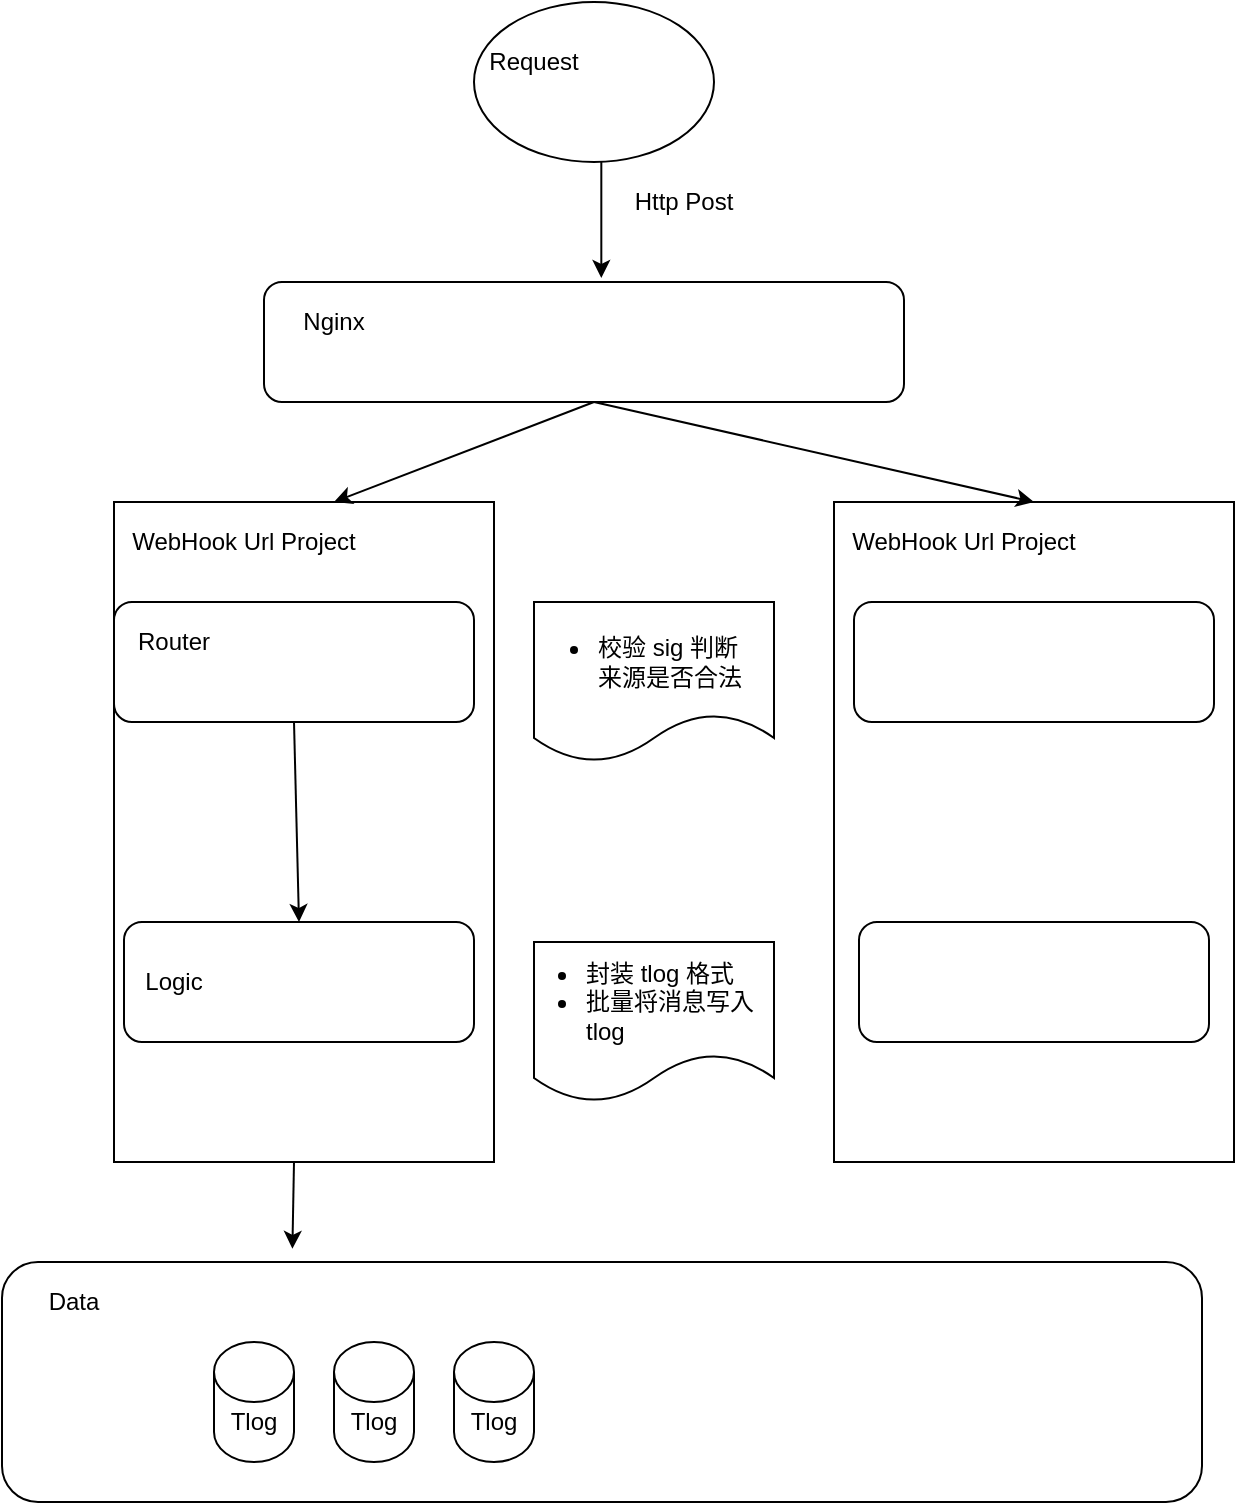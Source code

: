 <mxfile version="14.7.7" type="github">
  <diagram id="iLAhI7fDIiK7yNdQFw2C" name="Page-1">
    <mxGraphModel dx="1718" dy="888" grid="1" gridSize="10" guides="1" tooltips="1" connect="1" arrows="1" fold="1" page="1" pageScale="1" pageWidth="827" pageHeight="1169" math="0" shadow="0">
      <root>
        <mxCell id="0" />
        <mxCell id="1" parent="0" />
        <mxCell id="c0klzH_2Gw2kYuzC9l45-19" value="" style="rounded=1;whiteSpace=wrap;html=1;" vertex="1" parent="1">
          <mxGeometry x="245" y="150" width="320" height="60" as="geometry" />
        </mxCell>
        <mxCell id="c0klzH_2Gw2kYuzC9l45-22" value="" style="rounded=0;whiteSpace=wrap;html=1;" vertex="1" parent="1">
          <mxGeometry x="170" y="260" width="190" height="330" as="geometry" />
        </mxCell>
        <mxCell id="c0klzH_2Gw2kYuzC9l45-23" value="" style="ellipse;whiteSpace=wrap;html=1;" vertex="1" parent="1">
          <mxGeometry x="350" y="10" width="120" height="80" as="geometry" />
        </mxCell>
        <mxCell id="c0klzH_2Gw2kYuzC9l45-24" value="" style="rounded=1;whiteSpace=wrap;html=1;" vertex="1" parent="1">
          <mxGeometry x="170" y="310" width="180" height="60" as="geometry" />
        </mxCell>
        <mxCell id="c0klzH_2Gw2kYuzC9l45-25" value="" style="rounded=1;whiteSpace=wrap;html=1;" vertex="1" parent="1">
          <mxGeometry x="175" y="470" width="175" height="60" as="geometry" />
        </mxCell>
        <mxCell id="c0klzH_2Gw2kYuzC9l45-27" value="" style="rounded=1;whiteSpace=wrap;html=1;" vertex="1" parent="1">
          <mxGeometry x="114" y="640" width="600" height="120" as="geometry" />
        </mxCell>
        <mxCell id="c0klzH_2Gw2kYuzC9l45-28" value="" style="rounded=0;whiteSpace=wrap;html=1;" vertex="1" parent="1">
          <mxGeometry x="530" y="260" width="200" height="330" as="geometry" />
        </mxCell>
        <mxCell id="c0klzH_2Gw2kYuzC9l45-31" value="Request" style="text;html=1;strokeColor=none;fillColor=none;align=center;verticalAlign=middle;whiteSpace=wrap;rounded=0;" vertex="1" parent="1">
          <mxGeometry x="360" y="30" width="40" height="20" as="geometry" />
        </mxCell>
        <mxCell id="c0klzH_2Gw2kYuzC9l45-32" value="" style="endArrow=classic;html=1;" edge="1" parent="1">
          <mxGeometry width="50" height="50" relative="1" as="geometry">
            <mxPoint x="413.66" y="90" as="sourcePoint" />
            <mxPoint x="413.66" y="148" as="targetPoint" />
            <Array as="points">
              <mxPoint x="413.66" y="120" />
            </Array>
          </mxGeometry>
        </mxCell>
        <mxCell id="c0klzH_2Gw2kYuzC9l45-33" value="Http Post" style="text;html=1;strokeColor=none;fillColor=none;align=center;verticalAlign=middle;whiteSpace=wrap;rounded=0;" vertex="1" parent="1">
          <mxGeometry x="420" y="100" width="70" height="20" as="geometry" />
        </mxCell>
        <mxCell id="c0klzH_2Gw2kYuzC9l45-34" value="" style="endArrow=classic;html=1;" edge="1" parent="1">
          <mxGeometry width="50" height="50" relative="1" as="geometry">
            <mxPoint x="410" y="210" as="sourcePoint" />
            <mxPoint x="280" y="260" as="targetPoint" />
            <Array as="points" />
          </mxGeometry>
        </mxCell>
        <mxCell id="c0klzH_2Gw2kYuzC9l45-35" value="" style="endArrow=classic;html=1;entryX=0.5;entryY=0;entryDx=0;entryDy=0;" edge="1" parent="1" target="c0klzH_2Gw2kYuzC9l45-28">
          <mxGeometry width="50" height="50" relative="1" as="geometry">
            <mxPoint x="410.0" y="210" as="sourcePoint" />
            <mxPoint x="280.0" y="260" as="targetPoint" />
            <Array as="points" />
          </mxGeometry>
        </mxCell>
        <mxCell id="c0klzH_2Gw2kYuzC9l45-36" value="Nginx" style="text;html=1;strokeColor=none;fillColor=none;align=center;verticalAlign=middle;whiteSpace=wrap;rounded=0;" vertex="1" parent="1">
          <mxGeometry x="260" y="160" width="40" height="20" as="geometry" />
        </mxCell>
        <mxCell id="c0klzH_2Gw2kYuzC9l45-37" value="WebHook Url Project" style="text;html=1;strokeColor=none;fillColor=none;align=center;verticalAlign=middle;whiteSpace=wrap;rounded=0;" vertex="1" parent="1">
          <mxGeometry x="170" y="270" width="130" height="20" as="geometry" />
        </mxCell>
        <mxCell id="c0klzH_2Gw2kYuzC9l45-38" value="Router" style="text;html=1;strokeColor=none;fillColor=none;align=center;verticalAlign=middle;whiteSpace=wrap;rounded=0;" vertex="1" parent="1">
          <mxGeometry x="180" y="320" width="40" height="20" as="geometry" />
        </mxCell>
        <mxCell id="c0klzH_2Gw2kYuzC9l45-39" value="Logic" style="text;html=1;strokeColor=none;fillColor=none;align=center;verticalAlign=middle;whiteSpace=wrap;rounded=0;" vertex="1" parent="1">
          <mxGeometry x="180" y="490" width="40" height="20" as="geometry" />
        </mxCell>
        <mxCell id="c0klzH_2Gw2kYuzC9l45-40" value="" style="endArrow=classic;html=1;entryX=0.5;entryY=0;entryDx=0;entryDy=0;" edge="1" parent="1" target="c0klzH_2Gw2kYuzC9l45-25">
          <mxGeometry width="50" height="50" relative="1" as="geometry">
            <mxPoint x="260" y="370" as="sourcePoint" />
            <mxPoint x="310" y="320" as="targetPoint" />
          </mxGeometry>
        </mxCell>
        <mxCell id="c0klzH_2Gw2kYuzC9l45-42" value="" style="endArrow=classic;html=1;entryX=0.242;entryY=-0.055;entryDx=0;entryDy=0;entryPerimeter=0;" edge="1" parent="1" target="c0klzH_2Gw2kYuzC9l45-27">
          <mxGeometry width="50" height="50" relative="1" as="geometry">
            <mxPoint x="260" y="590" as="sourcePoint" />
            <mxPoint x="310" y="540" as="targetPoint" />
          </mxGeometry>
        </mxCell>
        <mxCell id="c0klzH_2Gw2kYuzC9l45-43" value="Data" style="text;html=1;strokeColor=none;fillColor=none;align=center;verticalAlign=middle;whiteSpace=wrap;rounded=0;" vertex="1" parent="1">
          <mxGeometry x="130" y="650" width="40" height="20" as="geometry" />
        </mxCell>
        <mxCell id="c0klzH_2Gw2kYuzC9l45-44" value="" style="shape=cylinder3;whiteSpace=wrap;html=1;boundedLbl=1;backgroundOutline=1;size=15;" vertex="1" parent="1">
          <mxGeometry x="220" y="680" width="40" height="60" as="geometry" />
        </mxCell>
        <mxCell id="c0klzH_2Gw2kYuzC9l45-45" value="Tlog" style="text;html=1;strokeColor=none;fillColor=none;align=center;verticalAlign=middle;whiteSpace=wrap;rounded=0;" vertex="1" parent="1">
          <mxGeometry x="220" y="710" width="40" height="20" as="geometry" />
        </mxCell>
        <mxCell id="c0klzH_2Gw2kYuzC9l45-48" value="" style="shape=document;whiteSpace=wrap;html=1;boundedLbl=1;" vertex="1" parent="1">
          <mxGeometry x="380" y="310" width="120" height="80" as="geometry" />
        </mxCell>
        <mxCell id="c0klzH_2Gw2kYuzC9l45-49" value="&lt;ul&gt;&lt;li&gt;校验 sig 判断来源是否合法&lt;/li&gt;&lt;/ul&gt;" style="text;strokeColor=none;fillColor=none;html=1;whiteSpace=wrap;verticalAlign=middle;overflow=hidden;" vertex="1" parent="1">
          <mxGeometry x="370" y="300" width="120" height="80" as="geometry" />
        </mxCell>
        <mxCell id="c0klzH_2Gw2kYuzC9l45-50" value="" style="shape=document;whiteSpace=wrap;html=1;boundedLbl=1;" vertex="1" parent="1">
          <mxGeometry x="380" y="480" width="120" height="80" as="geometry" />
        </mxCell>
        <mxCell id="c0klzH_2Gw2kYuzC9l45-51" value="" style="shape=cylinder3;whiteSpace=wrap;html=1;boundedLbl=1;backgroundOutline=1;size=15;" vertex="1" parent="1">
          <mxGeometry x="280" y="680" width="40" height="60" as="geometry" />
        </mxCell>
        <mxCell id="c0klzH_2Gw2kYuzC9l45-52" value="" style="shape=cylinder3;whiteSpace=wrap;html=1;boundedLbl=1;backgroundOutline=1;size=15;" vertex="1" parent="1">
          <mxGeometry x="340" y="680" width="40" height="60" as="geometry" />
        </mxCell>
        <mxCell id="c0klzH_2Gw2kYuzC9l45-53" value="Tlog" style="text;html=1;strokeColor=none;fillColor=none;align=center;verticalAlign=middle;whiteSpace=wrap;rounded=0;" vertex="1" parent="1">
          <mxGeometry x="280" y="710" width="40" height="20" as="geometry" />
        </mxCell>
        <mxCell id="c0klzH_2Gw2kYuzC9l45-54" value="Tlog" style="text;html=1;strokeColor=none;fillColor=none;align=center;verticalAlign=middle;whiteSpace=wrap;rounded=0;" vertex="1" parent="1">
          <mxGeometry x="340" y="710" width="40" height="20" as="geometry" />
        </mxCell>
        <mxCell id="c0klzH_2Gw2kYuzC9l45-55" value="WebHook Url Project" style="text;html=1;strokeColor=none;fillColor=none;align=center;verticalAlign=middle;whiteSpace=wrap;rounded=0;" vertex="1" parent="1">
          <mxGeometry x="530" y="270" width="130" height="20" as="geometry" />
        </mxCell>
        <mxCell id="c0klzH_2Gw2kYuzC9l45-58" value="&lt;ul&gt;&lt;li&gt;封装 tlog 格式&lt;/li&gt;&lt;li&gt;批量将消息写入 tlog&lt;/li&gt;&lt;/ul&gt;" style="text;strokeColor=none;fillColor=none;html=1;whiteSpace=wrap;verticalAlign=middle;overflow=hidden;" vertex="1" parent="1">
          <mxGeometry x="364" y="470" width="136" height="80" as="geometry" />
        </mxCell>
        <mxCell id="c0klzH_2Gw2kYuzC9l45-59" value="" style="rounded=1;whiteSpace=wrap;html=1;" vertex="1" parent="1">
          <mxGeometry x="540" y="310" width="180" height="60" as="geometry" />
        </mxCell>
        <mxCell id="c0klzH_2Gw2kYuzC9l45-60" value="" style="rounded=1;whiteSpace=wrap;html=1;" vertex="1" parent="1">
          <mxGeometry x="542.5" y="470" width="175" height="60" as="geometry" />
        </mxCell>
      </root>
    </mxGraphModel>
  </diagram>
</mxfile>
